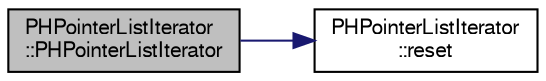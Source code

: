 digraph "PHPointerListIterator::PHPointerListIterator"
{
  bgcolor="transparent";
  edge [fontname="FreeSans",fontsize="10",labelfontname="FreeSans",labelfontsize="10"];
  node [fontname="FreeSans",fontsize="10",shape=record];
  rankdir="LR";
  Node1 [label="PHPointerListIterator\l::PHPointerListIterator",height=0.2,width=0.4,color="black", fillcolor="grey75", style="filled" fontcolor="black"];
  Node1 -> Node2 [color="midnightblue",fontsize="10",style="solid",fontname="FreeSans"];
  Node2 [label="PHPointerListIterator\l::reset",height=0.2,width=0.4,color="black",URL="$d9/db3/classPHPointerListIterator.html#a6bde59f5af918f50b5a7214b730e1efd"];
}

